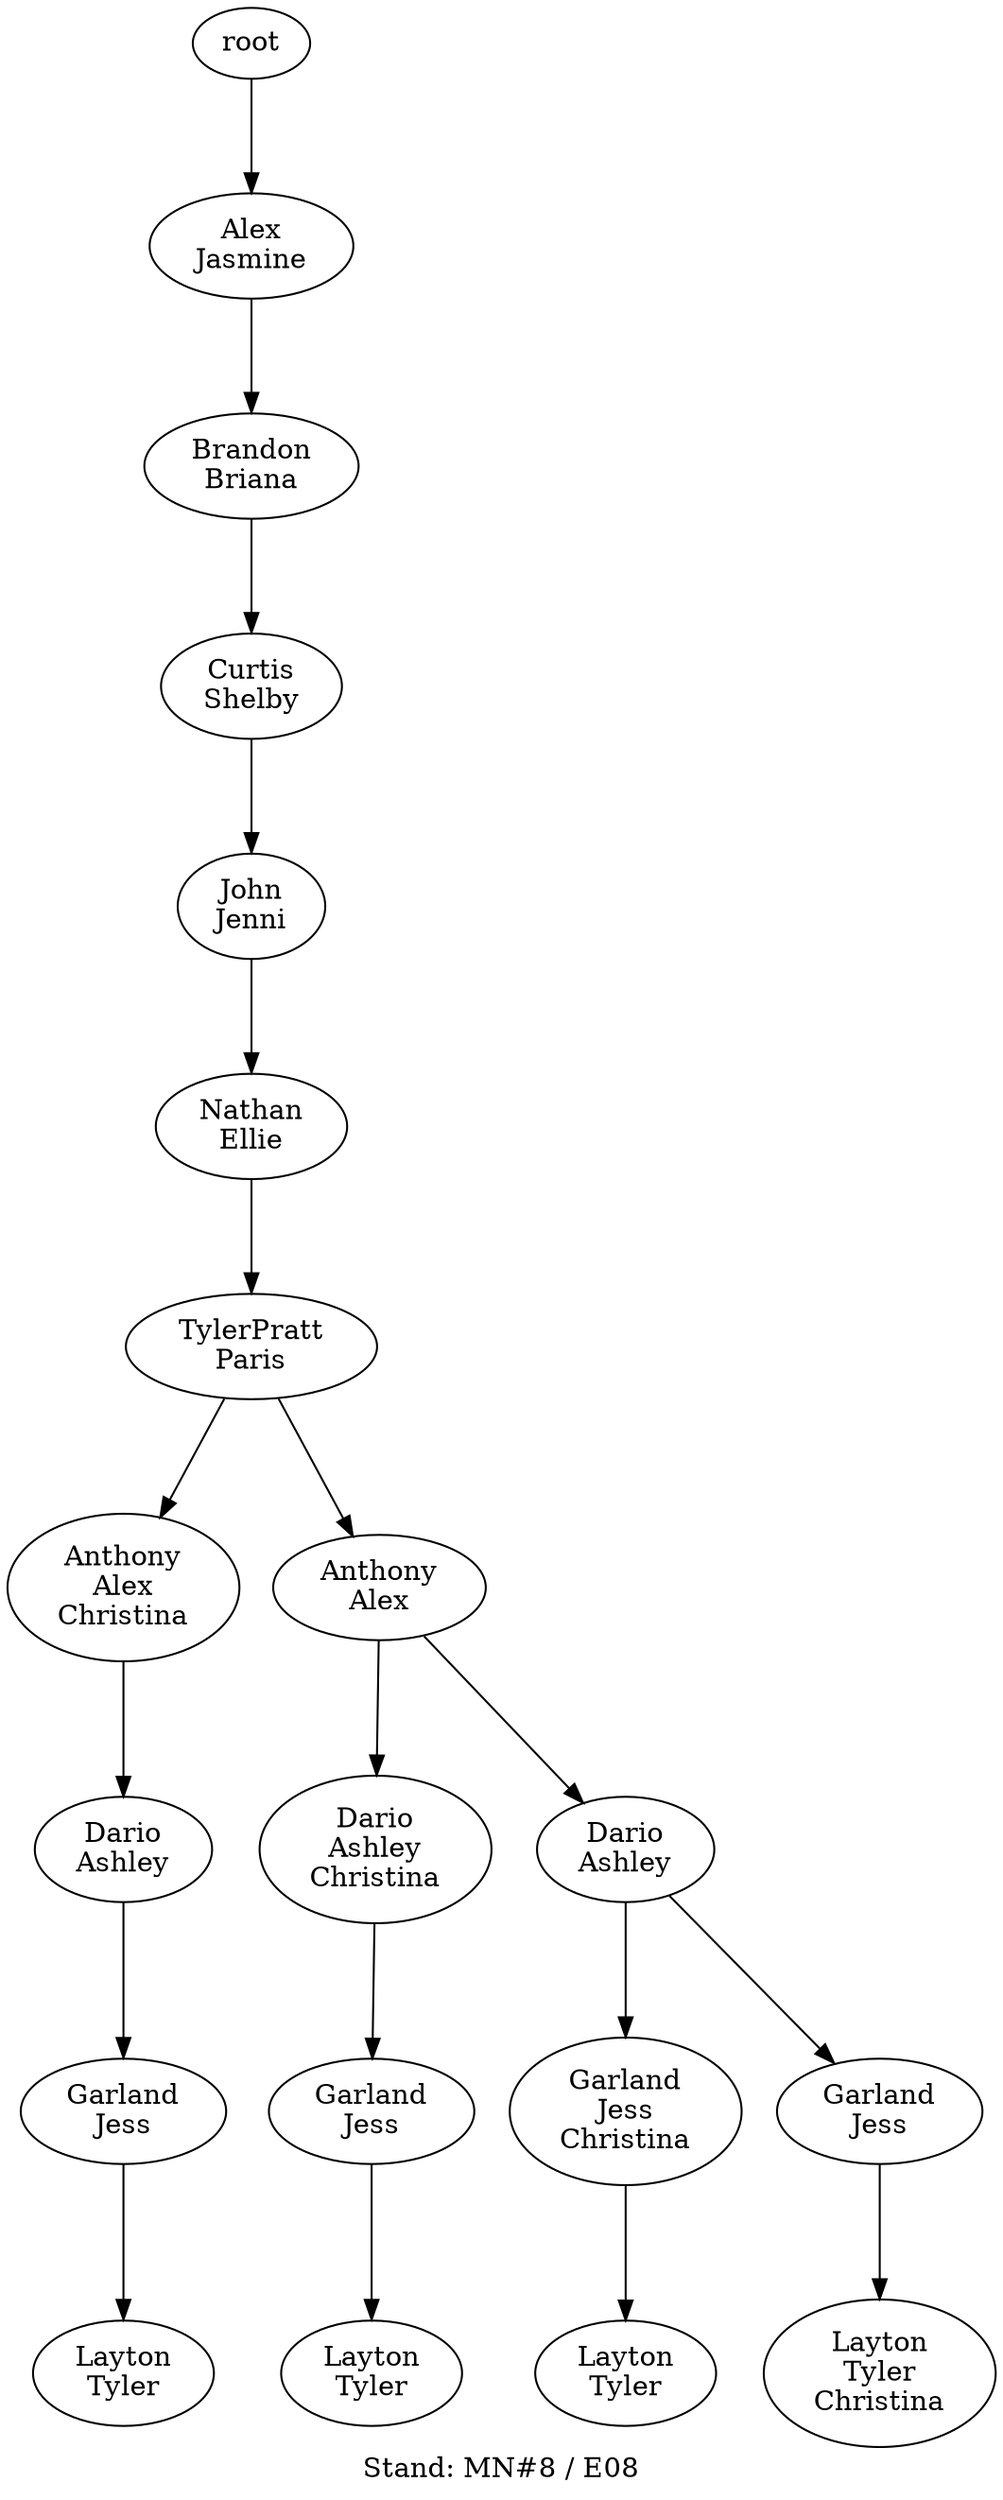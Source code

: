 digraph D { labelloc="b"; label="Stand: MN#8 / E08"; ranksep=0.8;
"root/4"[label="Alex\nJasmine"]
"root" -> "root/4";
"root/4/2"[label="Brandon\nBriana"]
"root/4" -> "root/4/2";
"root/4/2/8"[label="Curtis\nShelby"]
"root/4/2" -> "root/4/2/8";
"root/4/2/8/5"[label="John\nJenni"]
"root/4/2/8" -> "root/4/2/8/5";
"root/4/2/8/5/3"[label="Nathan\nEllie"]
"root/4/2/8/5" -> "root/4/2/8/5/3";
"root/4/2/8/5/3/7"[label="TylerPratt\nParis"]
"root/4/2/8/5/3" -> "root/4/2/8/5/3/7";
"root/4/2/8/5/3/7/0,10"[label="Anthony\nAlex\nChristina"]
"root/4/2/8/5/3/7" -> "root/4/2/8/5/3/7/0,10";
"root/4/2/8/5/3/7/0,10/1"[label="Dario\nAshley"]
"root/4/2/8/5/3/7/0,10" -> "root/4/2/8/5/3/7/0,10/1";
"root/4/2/8/5/3/7/0,10/1/6"[label="Garland\nJess"]
"root/4/2/8/5/3/7/0,10/1" -> "root/4/2/8/5/3/7/0,10/1/6";
"root/4/2/8/5/3/7/0,10/1/6/9"[label="Layton\nTyler"]
"root/4/2/8/5/3/7/0,10/1/6" -> "root/4/2/8/5/3/7/0,10/1/6/9";
"root/4/2/8/5/3/7/0"[label="Anthony\nAlex"]
"root/4/2/8/5/3/7" -> "root/4/2/8/5/3/7/0";
"root/4/2/8/5/3/7/0/1,10"[label="Dario\nAshley\nChristina"]
"root/4/2/8/5/3/7/0" -> "root/4/2/8/5/3/7/0/1,10";
"root/4/2/8/5/3/7/0/1,10/6"[label="Garland\nJess"]
"root/4/2/8/5/3/7/0/1,10" -> "root/4/2/8/5/3/7/0/1,10/6";
"root/4/2/8/5/3/7/0/1,10/6/9"[label="Layton\nTyler"]
"root/4/2/8/5/3/7/0/1,10/6" -> "root/4/2/8/5/3/7/0/1,10/6/9";
"root/4/2/8/5/3/7/0/1"[label="Dario\nAshley"]
"root/4/2/8/5/3/7/0" -> "root/4/2/8/5/3/7/0/1";
"root/4/2/8/5/3/7/0/1/6,10"[label="Garland\nJess\nChristina"]
"root/4/2/8/5/3/7/0/1" -> "root/4/2/8/5/3/7/0/1/6,10";
"root/4/2/8/5/3/7/0/1/6,10/9"[label="Layton\nTyler"]
"root/4/2/8/5/3/7/0/1/6,10" -> "root/4/2/8/5/3/7/0/1/6,10/9";
"root/4/2/8/5/3/7/0/1/6"[label="Garland\nJess"]
"root/4/2/8/5/3/7/0/1" -> "root/4/2/8/5/3/7/0/1/6";
"root/4/2/8/5/3/7/0/1/6/9,10"[label="Layton\nTyler\nChristina"]
"root/4/2/8/5/3/7/0/1/6" -> "root/4/2/8/5/3/7/0/1/6/9,10";
}
